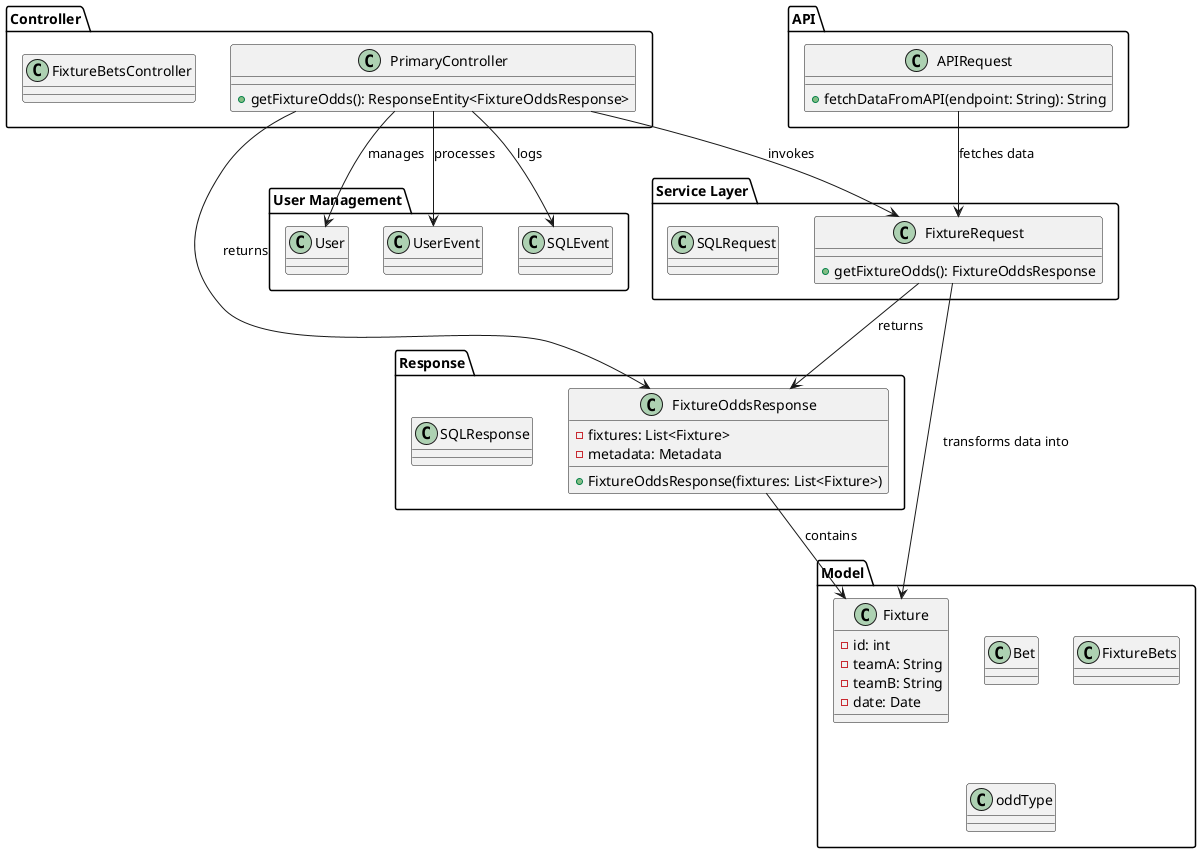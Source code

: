 @startuml

package "API" {
    class APIRequest {
        +fetchDataFromAPI(endpoint: String): String
    }
}

package "Service Layer" {
    class FixtureRequest {
        +getFixtureOdds(): FixtureOddsResponse
    }

    class SQLRequest
}

package "Model" {
    class Bet
    class Fixture {
        -id: int
        -teamA: String
        -teamB: String
        -date: Date
    }
    class FixtureBets
    class oddType
}

package "Response" {
    class FixtureOddsResponse {
        -fixtures: List<Fixture>
        -metadata: Metadata
        +FixtureOddsResponse(fixtures: List<Fixture>)
    }

    class SQLResponse
}

package "Controller" {
    class PrimaryController {
        +getFixtureOdds(): ResponseEntity<FixtureOddsResponse>
    }

    class FixtureBetsController
}

' Relationships
APIRequest --> FixtureRequest : fetches data
FixtureRequest --> FixtureOddsResponse : returns
FixtureRequest --> Fixture : transforms data into
FixtureOddsResponse --> Fixture : contains
PrimaryController --> FixtureRequest : invokes
PrimaryController --> FixtureOddsResponse : returns

' Future Extensions
package "User Management" {
    class User
    class UserEvent
    class SQLEvent
}

' Example of Future Relationships
PrimaryController --> User : manages
PrimaryController --> UserEvent : processes
PrimaryController --> SQLEvent : logs

@enduml
